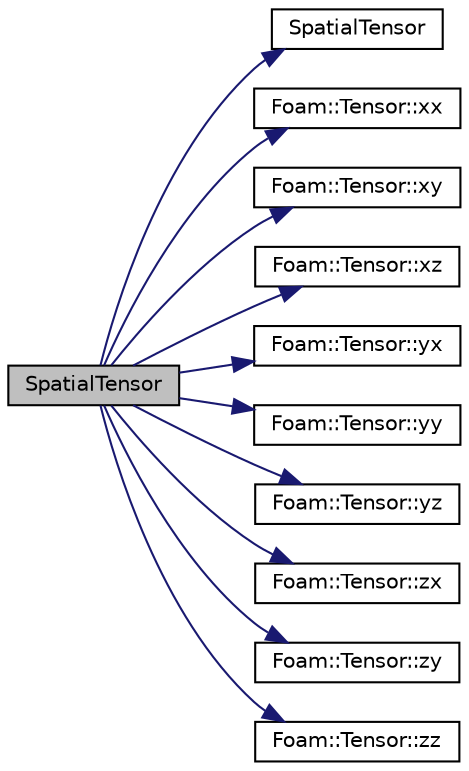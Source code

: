 digraph "SpatialTensor"
{
  bgcolor="transparent";
  edge [fontname="Helvetica",fontsize="10",labelfontname="Helvetica",labelfontsize="10"];
  node [fontname="Helvetica",fontsize="10",shape=record];
  rankdir="LR";
  Node1 [label="SpatialTensor",height=0.2,width=0.4,color="black", fillcolor="grey75", style="filled", fontcolor="black"];
  Node1 -> Node2 [color="midnightblue",fontsize="10",style="solid",fontname="Helvetica"];
  Node2 [label="SpatialTensor",height=0.2,width=0.4,color="black",URL="$a02474.html#af1f7f785c959c43d723f40339c7eb252",tooltip="Construct null. "];
  Node1 -> Node3 [color="midnightblue",fontsize="10",style="solid",fontname="Helvetica"];
  Node3 [label="Foam::Tensor::xx",height=0.2,width=0.4,color="black",URL="$a02656.html#adefeff2f0e457c0e62a5e9d1292e3569"];
  Node1 -> Node4 [color="midnightblue",fontsize="10",style="solid",fontname="Helvetica"];
  Node4 [label="Foam::Tensor::xy",height=0.2,width=0.4,color="black",URL="$a02656.html#a9eba447e6738c78e6b0694c15b09236e"];
  Node1 -> Node5 [color="midnightblue",fontsize="10",style="solid",fontname="Helvetica"];
  Node5 [label="Foam::Tensor::xz",height=0.2,width=0.4,color="black",URL="$a02656.html#a217bb40fe6bbc4fd0d1f61fb1585d47e"];
  Node1 -> Node6 [color="midnightblue",fontsize="10",style="solid",fontname="Helvetica"];
  Node6 [label="Foam::Tensor::yx",height=0.2,width=0.4,color="black",URL="$a02656.html#a6db6b3dd02257844bb6fc0b9bf95ff5c"];
  Node1 -> Node7 [color="midnightblue",fontsize="10",style="solid",fontname="Helvetica"];
  Node7 [label="Foam::Tensor::yy",height=0.2,width=0.4,color="black",URL="$a02656.html#a1fabd792063b2f2c0c53693512a5baeb"];
  Node1 -> Node8 [color="midnightblue",fontsize="10",style="solid",fontname="Helvetica"];
  Node8 [label="Foam::Tensor::yz",height=0.2,width=0.4,color="black",URL="$a02656.html#aded7c943a25c96a9b28f63116b1060c8"];
  Node1 -> Node9 [color="midnightblue",fontsize="10",style="solid",fontname="Helvetica"];
  Node9 [label="Foam::Tensor::zx",height=0.2,width=0.4,color="black",URL="$a02656.html#a7222a378de92a8c4aef02b0c26d33dcd"];
  Node1 -> Node10 [color="midnightblue",fontsize="10",style="solid",fontname="Helvetica"];
  Node10 [label="Foam::Tensor::zy",height=0.2,width=0.4,color="black",URL="$a02656.html#ab6046e7336c8423b79112ae4b13e66ca"];
  Node1 -> Node11 [color="midnightblue",fontsize="10",style="solid",fontname="Helvetica"];
  Node11 [label="Foam::Tensor::zz",height=0.2,width=0.4,color="black",URL="$a02656.html#ad557e07a1361f2a9875b25deead0beb8"];
}
